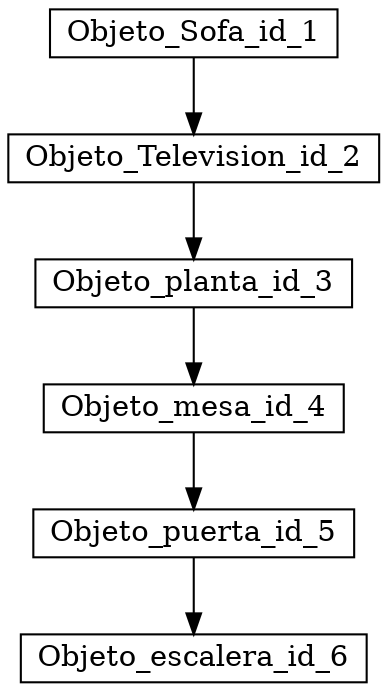 digraph G {
rankdir = TB; 
node [shape=record, width=.1, height=.1]; 
Objeto_Sofa_id_1->Objeto_Television_id_2; 
Objeto_Television_id_2->Objeto_planta_id_3; 
Objeto_planta_id_3->Objeto_mesa_id_4; 
Objeto_mesa_id_4->Objeto_puerta_id_5; 
Objeto_puerta_id_5->Objeto_escalera_id_6; 
}